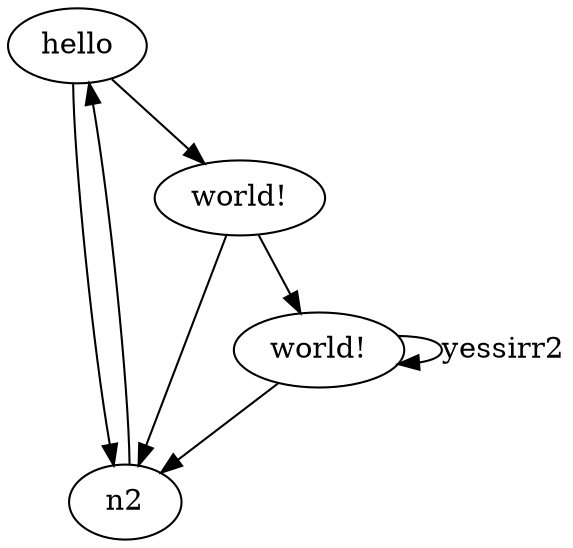 digraph {
	n1 [label="hello"];
	n2 [];
	n3 [label="world!"];
	n4 [label="world!"];

	n1 -> n2 [];
	n1 -> n3 [];
	n2 -> n1 [];
	n3 -> n2 [];
	n3 -> n4 [];
	n4 -> n2 [];
	n4 -> n4 [label="yessirr2"];
}